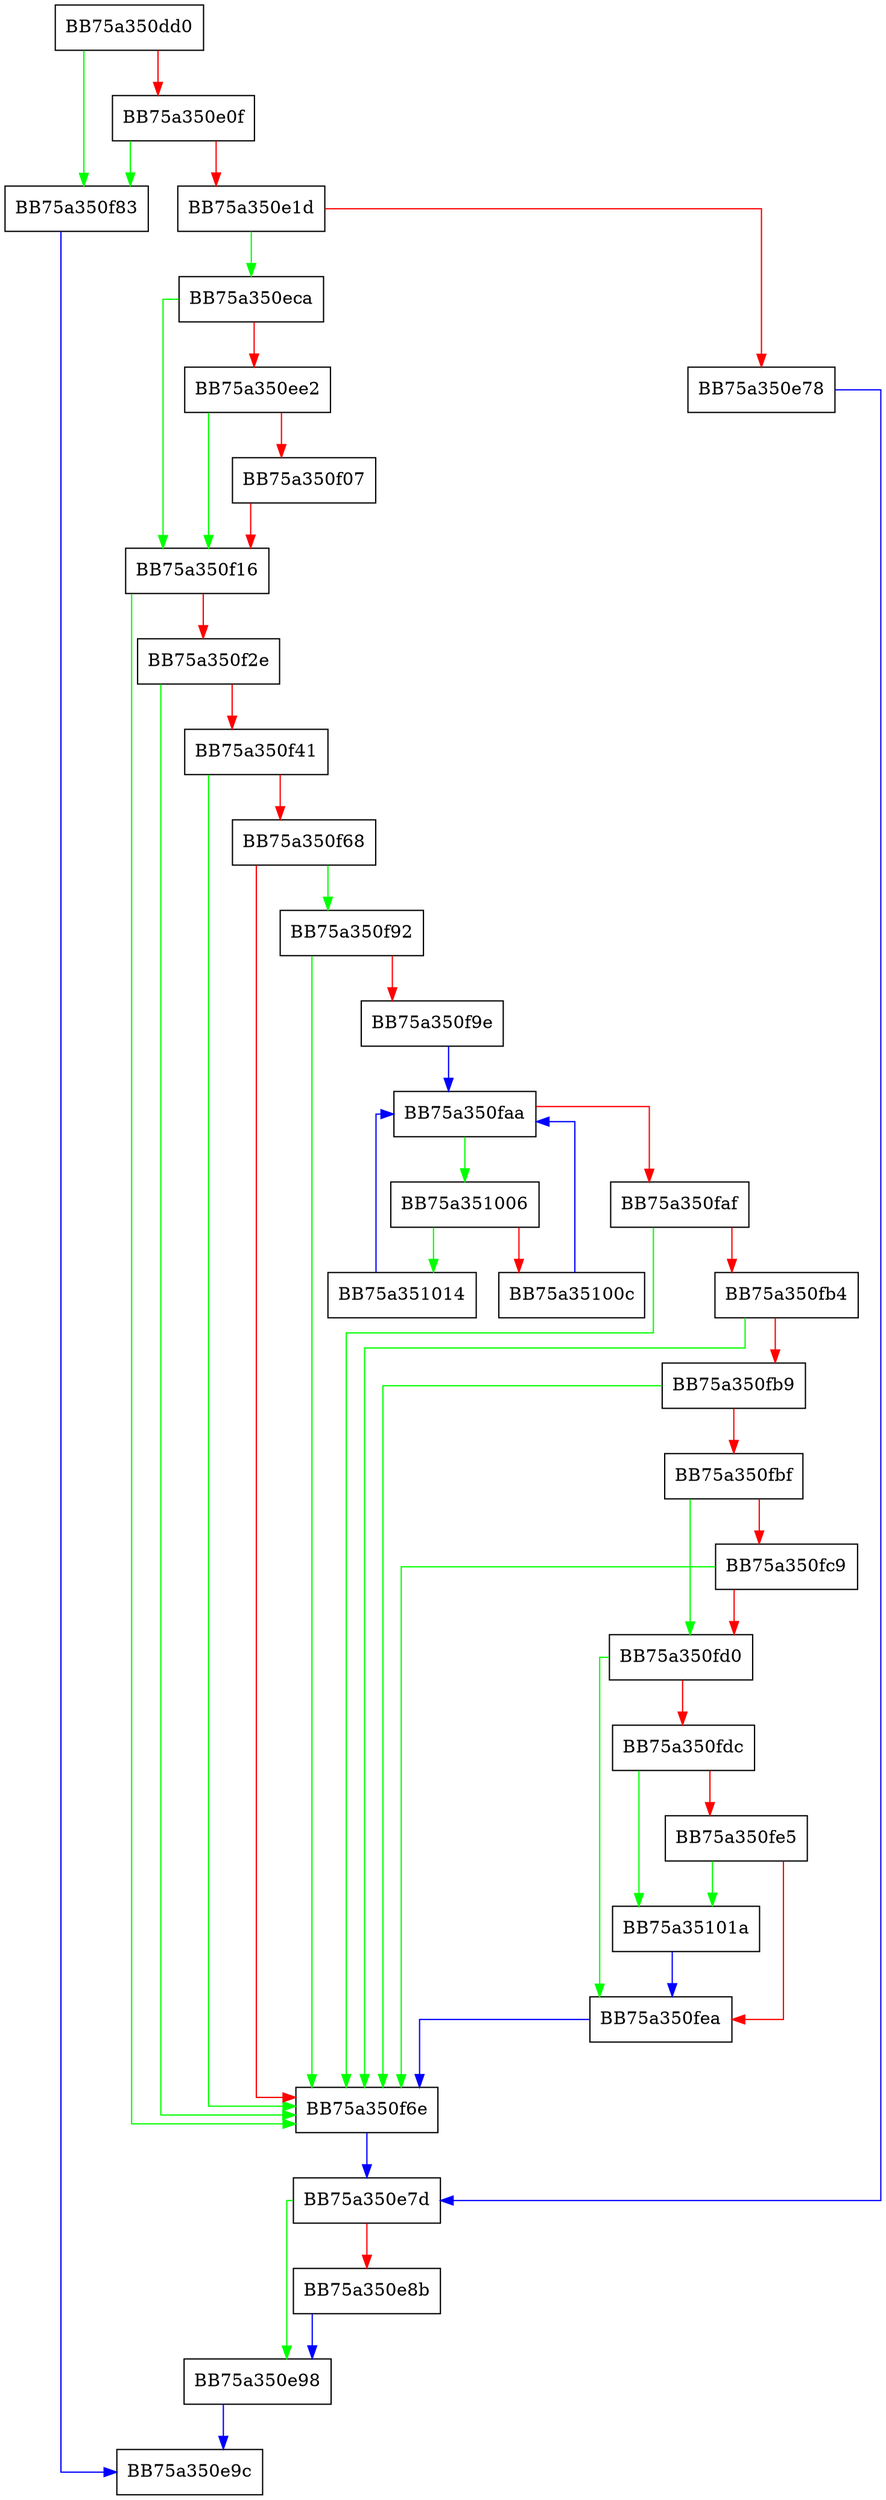 digraph NTDLL_DLL_NtCloseWorker {
  node [shape="box"];
  graph [splines=ortho];
  BB75a350dd0 -> BB75a350f83 [color="green"];
  BB75a350dd0 -> BB75a350e0f [color="red"];
  BB75a350e0f -> BB75a350f83 [color="green"];
  BB75a350e0f -> BB75a350e1d [color="red"];
  BB75a350e1d -> BB75a350eca [color="green"];
  BB75a350e1d -> BB75a350e78 [color="red"];
  BB75a350e78 -> BB75a350e7d [color="blue"];
  BB75a350e7d -> BB75a350e98 [color="green"];
  BB75a350e7d -> BB75a350e8b [color="red"];
  BB75a350e8b -> BB75a350e98 [color="blue"];
  BB75a350e98 -> BB75a350e9c [color="blue"];
  BB75a350eca -> BB75a350f16 [color="green"];
  BB75a350eca -> BB75a350ee2 [color="red"];
  BB75a350ee2 -> BB75a350f16 [color="green"];
  BB75a350ee2 -> BB75a350f07 [color="red"];
  BB75a350f07 -> BB75a350f16 [color="red"];
  BB75a350f16 -> BB75a350f6e [color="green"];
  BB75a350f16 -> BB75a350f2e [color="red"];
  BB75a350f2e -> BB75a350f6e [color="green"];
  BB75a350f2e -> BB75a350f41 [color="red"];
  BB75a350f41 -> BB75a350f6e [color="green"];
  BB75a350f41 -> BB75a350f68 [color="red"];
  BB75a350f68 -> BB75a350f92 [color="green"];
  BB75a350f68 -> BB75a350f6e [color="red"];
  BB75a350f6e -> BB75a350e7d [color="blue"];
  BB75a350f83 -> BB75a350e9c [color="blue"];
  BB75a350f92 -> BB75a350f6e [color="green"];
  BB75a350f92 -> BB75a350f9e [color="red"];
  BB75a350f9e -> BB75a350faa [color="blue"];
  BB75a350faa -> BB75a351006 [color="green"];
  BB75a350faa -> BB75a350faf [color="red"];
  BB75a350faf -> BB75a350f6e [color="green"];
  BB75a350faf -> BB75a350fb4 [color="red"];
  BB75a350fb4 -> BB75a350f6e [color="green"];
  BB75a350fb4 -> BB75a350fb9 [color="red"];
  BB75a350fb9 -> BB75a350f6e [color="green"];
  BB75a350fb9 -> BB75a350fbf [color="red"];
  BB75a350fbf -> BB75a350fd0 [color="green"];
  BB75a350fbf -> BB75a350fc9 [color="red"];
  BB75a350fc9 -> BB75a350f6e [color="green"];
  BB75a350fc9 -> BB75a350fd0 [color="red"];
  BB75a350fd0 -> BB75a350fea [color="green"];
  BB75a350fd0 -> BB75a350fdc [color="red"];
  BB75a350fdc -> BB75a35101a [color="green"];
  BB75a350fdc -> BB75a350fe5 [color="red"];
  BB75a350fe5 -> BB75a35101a [color="green"];
  BB75a350fe5 -> BB75a350fea [color="red"];
  BB75a350fea -> BB75a350f6e [color="blue"];
  BB75a351006 -> BB75a351014 [color="green"];
  BB75a351006 -> BB75a35100c [color="red"];
  BB75a35100c -> BB75a350faa [color="blue"];
  BB75a351014 -> BB75a350faa [color="blue"];
  BB75a35101a -> BB75a350fea [color="blue"];
}